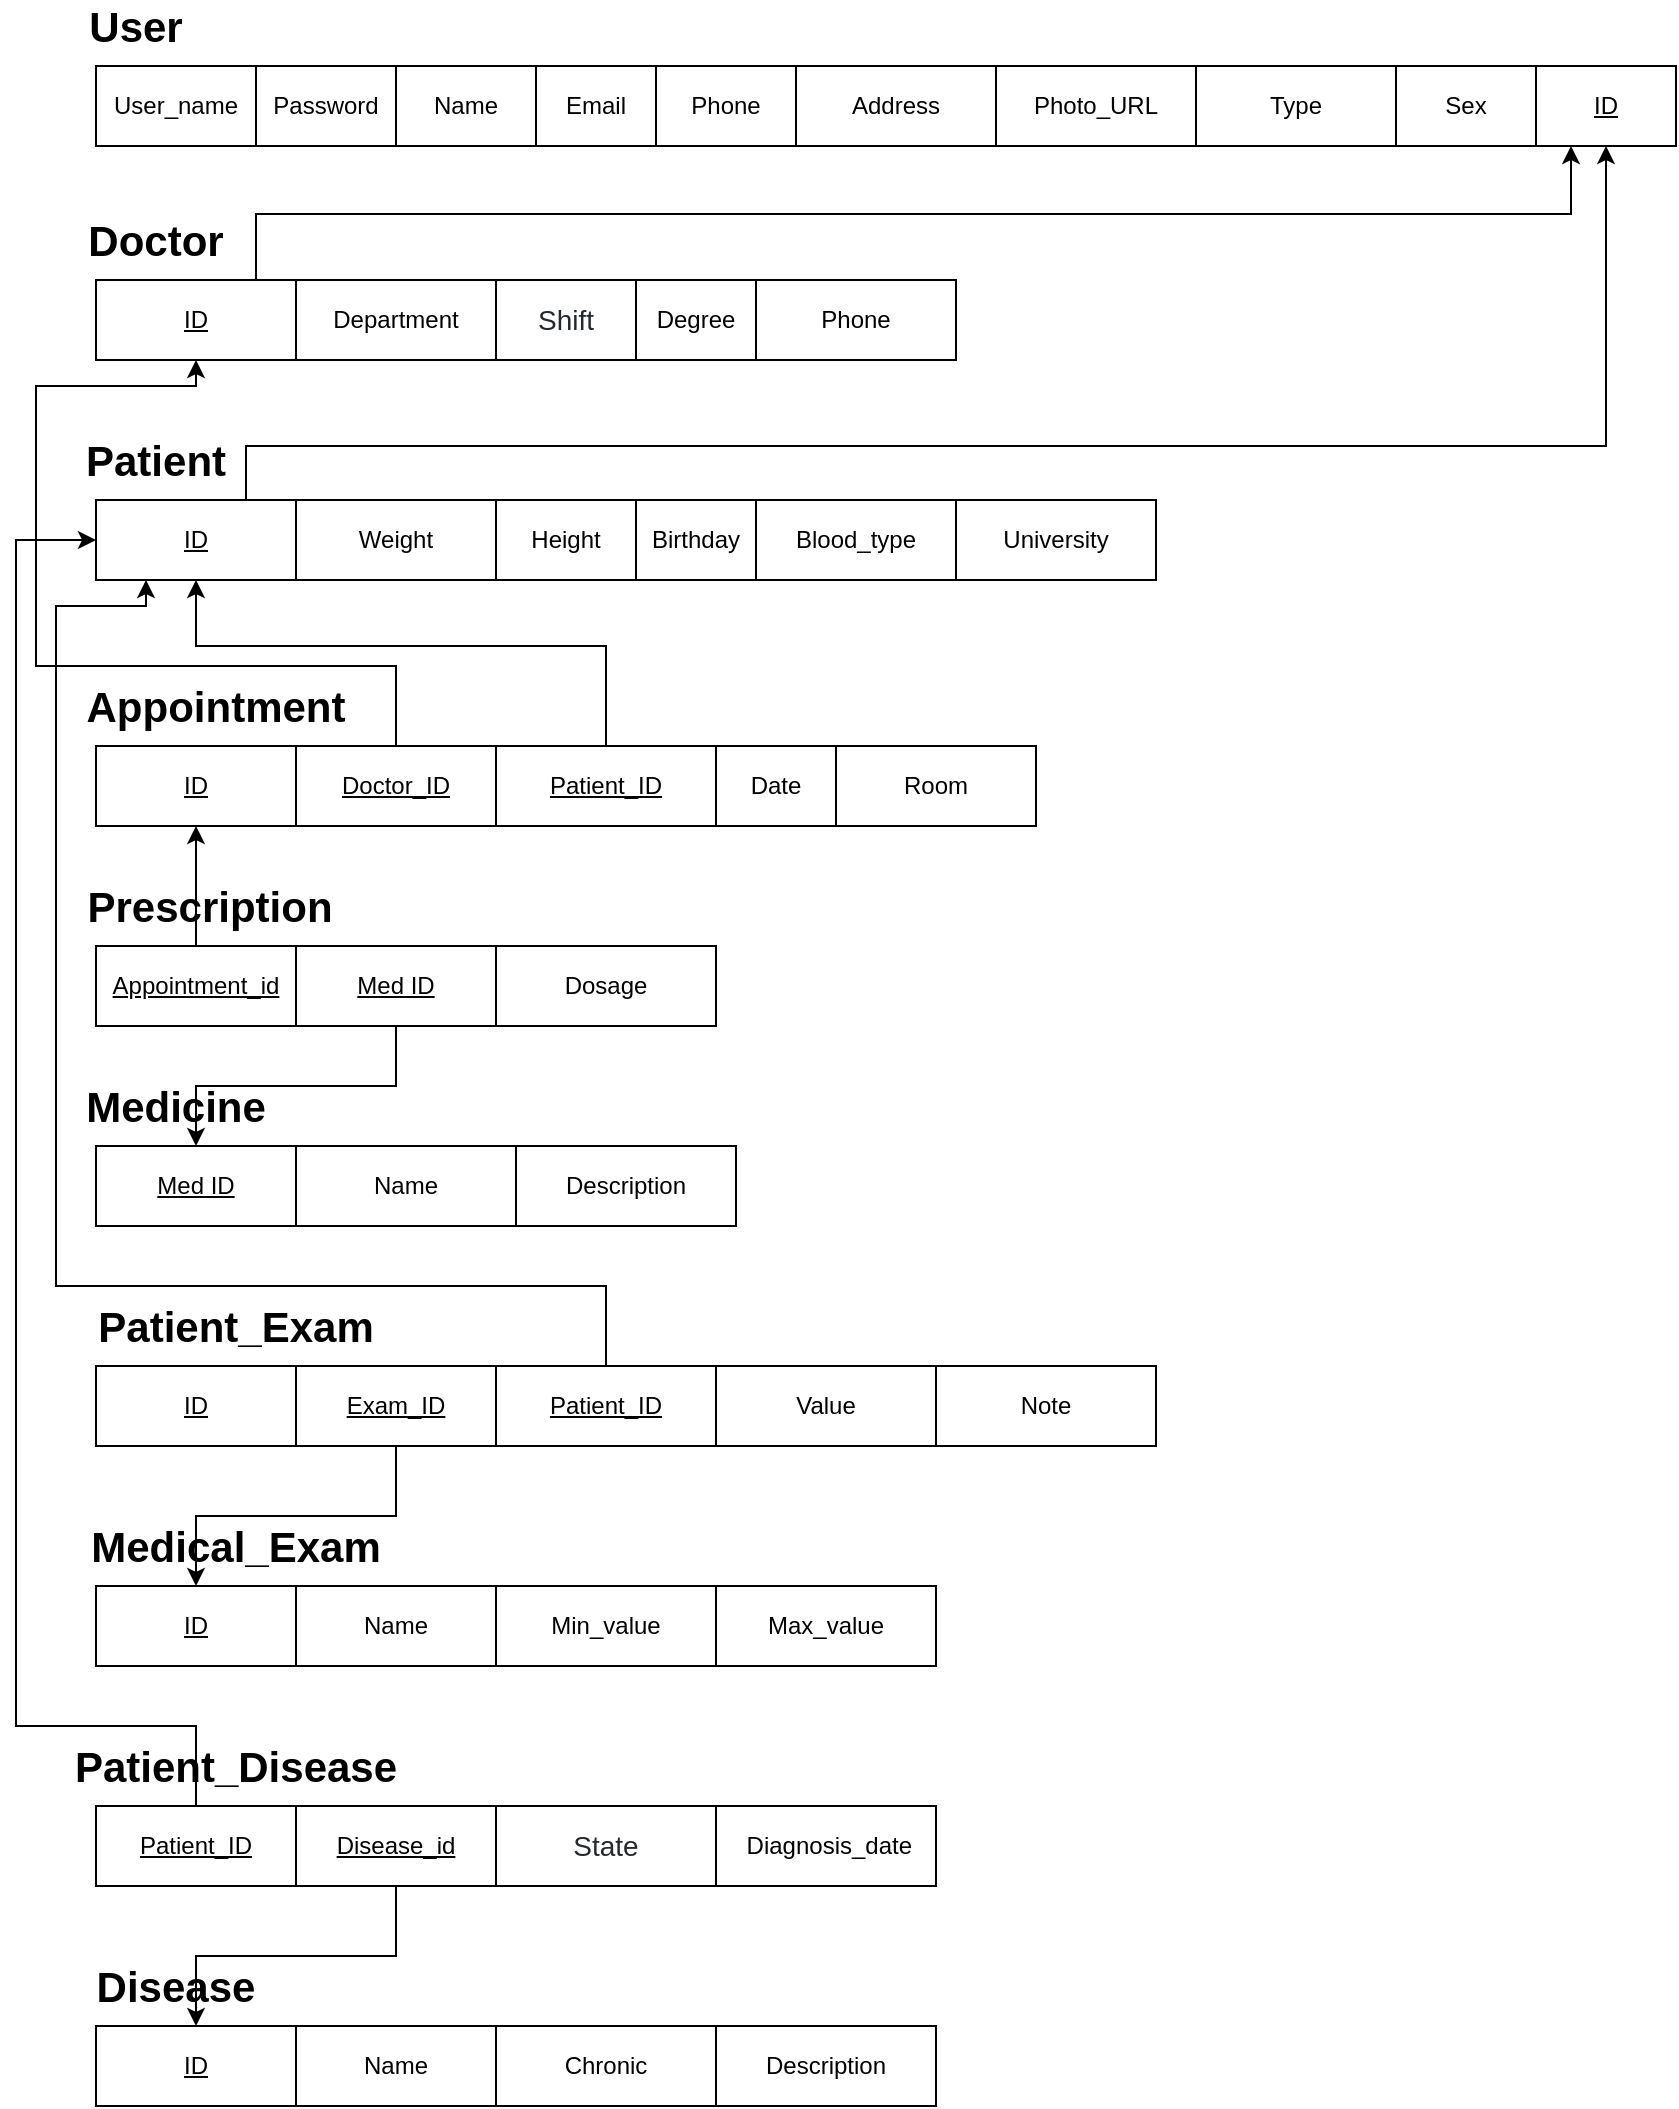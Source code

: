 <mxfile version="12.6.5" type="device"><diagram id="-kRyUf3ddAmx3tLAjkPr" name="Page-1"><mxGraphModel dx="1560" dy="445" grid="1" gridSize="10" guides="1" tooltips="1" connect="1" arrows="1" fold="1" page="1" pageScale="1" pageWidth="850" pageHeight="1100" math="0" shadow="0"><root><mxCell id="0"/><mxCell id="1" parent="0"/><mxCell id="xDuOd1kkshPUoi2rOFX1-1" value="User_name" style="whiteSpace=wrap;html=1;align=center;" parent="1" vertex="1"><mxGeometry x="40" y="40" width="80" height="40" as="geometry"/></mxCell><mxCell id="xDuOd1kkshPUoi2rOFX1-2" value="Password" style="whiteSpace=wrap;html=1;align=center;" parent="1" vertex="1"><mxGeometry x="120" y="40" width="70" height="40" as="geometry"/></mxCell><mxCell id="xDuOd1kkshPUoi2rOFX1-5" value="User" style="text;html=1;strokeColor=none;fillColor=none;align=center;verticalAlign=middle;whiteSpace=wrap;rounded=0;strokeWidth=1;fontSize=21;fontStyle=1" parent="1" vertex="1"><mxGeometry x="40" y="10" width="40" height="20" as="geometry"/></mxCell><mxCell id="xDuOd1kkshPUoi2rOFX1-6" value="Name" style="whiteSpace=wrap;html=1;align=center;" parent="1" vertex="1"><mxGeometry x="190" y="40" width="70" height="40" as="geometry"/></mxCell><mxCell id="xDuOd1kkshPUoi2rOFX1-7" value="Email" style="whiteSpace=wrap;html=1;align=center;" parent="1" vertex="1"><mxGeometry x="260" y="40" width="60" height="40" as="geometry"/></mxCell><mxCell id="xDuOd1kkshPUoi2rOFX1-8" value="Phone" style="whiteSpace=wrap;html=1;align=center;" parent="1" vertex="1"><mxGeometry x="320" y="40" width="70" height="40" as="geometry"/></mxCell><mxCell id="xDuOd1kkshPUoi2rOFX1-9" value="Address" style="whiteSpace=wrap;html=1;align=center;" parent="1" vertex="1"><mxGeometry x="390" y="40" width="100" height="40" as="geometry"/></mxCell><mxCell id="xDuOd1kkshPUoi2rOFX1-10" value="Photo_URL" style="whiteSpace=wrap;html=1;align=center;" parent="1" vertex="1"><mxGeometry x="490" y="40" width="100" height="40" as="geometry"/></mxCell><mxCell id="xDuOd1kkshPUoi2rOFX1-11" value="Type" style="whiteSpace=wrap;html=1;align=center;" parent="1" vertex="1"><mxGeometry x="590" y="40" width="100" height="40" as="geometry"/></mxCell><mxCell id="xDuOd1kkshPUoi2rOFX1-12" value="Sex" style="whiteSpace=wrap;html=1;align=center;" parent="1" vertex="1"><mxGeometry x="690" y="40" width="70" height="40" as="geometry"/></mxCell><mxCell id="xDuOd1kkshPUoi2rOFX1-26" style="edgeStyle=orthogonalEdgeStyle;rounded=0;orthogonalLoop=1;jettySize=auto;html=1;exitX=0.5;exitY=0;exitDx=0;exitDy=0;entryX=0.25;entryY=1;entryDx=0;entryDy=0;fontSize=21;" parent="1" source="xDuOd1kkshPUoi2rOFX1-15" target="xDuOd1kkshPUoi2rOFX1-25" edge="1"><mxGeometry relative="1" as="geometry"><Array as="points"><mxPoint x="120" y="147"/><mxPoint x="120" y="114"/><mxPoint x="778" y="114"/></Array></mxGeometry></mxCell><mxCell id="xDuOd1kkshPUoi2rOFX1-15" value="ID" style="whiteSpace=wrap;html=1;align=center;fontStyle=4" parent="1" vertex="1"><mxGeometry x="40" y="147" width="100" height="40" as="geometry"/></mxCell><mxCell id="xDuOd1kkshPUoi2rOFX1-16" value="Department" style="whiteSpace=wrap;html=1;align=center;" parent="1" vertex="1"><mxGeometry x="140" y="147" width="100" height="40" as="geometry"/></mxCell><mxCell id="xDuOd1kkshPUoi2rOFX1-17" value="Doctor" style="text;html=1;strokeColor=none;fillColor=none;align=center;verticalAlign=middle;whiteSpace=wrap;rounded=0;strokeWidth=1;fontSize=21;fontStyle=1" parent="1" vertex="1"><mxGeometry x="50" y="117" width="40" height="20" as="geometry"/></mxCell><mxCell id="xDuOd1kkshPUoi2rOFX1-18" value="&lt;span style=&quot;color: rgb(36 , 41 , 46) ; font-family: , &amp;#34;blinkmacsystemfont&amp;#34; , &amp;#34;segoe ui&amp;#34; , &amp;#34;helvetica&amp;#34; , &amp;#34;arial&amp;#34; , sans-serif , &amp;#34;apple color emoji&amp;#34; , &amp;#34;segoe ui emoji&amp;#34; ; font-size: 14px ; text-align: left ; background-color: rgb(255 , 255 , 255)&quot;&gt;Shift&lt;/span&gt;" style="whiteSpace=wrap;html=1;align=center;" parent="1" vertex="1"><mxGeometry x="240" y="147" width="70" height="40" as="geometry"/></mxCell><mxCell id="xDuOd1kkshPUoi2rOFX1-19" value="Degree" style="whiteSpace=wrap;html=1;align=center;" parent="1" vertex="1"><mxGeometry x="310" y="147" width="60" height="40" as="geometry"/></mxCell><mxCell id="xDuOd1kkshPUoi2rOFX1-20" value="Phone" style="whiteSpace=wrap;html=1;align=center;" parent="1" vertex="1"><mxGeometry x="370" y="147" width="100" height="40" as="geometry"/></mxCell><mxCell id="xDuOd1kkshPUoi2rOFX1-25" value="&lt;u&gt;ID&lt;/u&gt;" style="whiteSpace=wrap;html=1;align=center;" parent="1" vertex="1"><mxGeometry x="760" y="40" width="70" height="40" as="geometry"/></mxCell><mxCell id="xDuOd1kkshPUoi2rOFX1-33" style="edgeStyle=orthogonalEdgeStyle;rounded=0;orthogonalLoop=1;jettySize=auto;html=1;exitX=0.75;exitY=0;exitDx=0;exitDy=0;entryX=0.5;entryY=1;entryDx=0;entryDy=0;fontSize=21;" parent="1" source="xDuOd1kkshPUoi2rOFX1-27" target="xDuOd1kkshPUoi2rOFX1-25" edge="1"><mxGeometry relative="1" as="geometry"><Array as="points"><mxPoint x="115" y="230"/><mxPoint x="795" y="230"/></Array></mxGeometry></mxCell><mxCell id="xDuOd1kkshPUoi2rOFX1-27" value="ID" style="whiteSpace=wrap;html=1;align=center;fontStyle=4" parent="1" vertex="1"><mxGeometry x="40" y="257" width="100" height="40" as="geometry"/></mxCell><mxCell id="xDuOd1kkshPUoi2rOFX1-28" value="Weight" style="whiteSpace=wrap;html=1;align=center;" parent="1" vertex="1"><mxGeometry x="140" y="257" width="100" height="40" as="geometry"/></mxCell><mxCell id="xDuOd1kkshPUoi2rOFX1-29" value="Patient" style="text;html=1;strokeColor=none;fillColor=none;align=center;verticalAlign=middle;whiteSpace=wrap;rounded=0;strokeWidth=1;fontSize=21;fontStyle=1" parent="1" vertex="1"><mxGeometry x="50" y="227" width="40" height="20" as="geometry"/></mxCell><mxCell id="xDuOd1kkshPUoi2rOFX1-30" value="Height" style="whiteSpace=wrap;html=1;align=center;" parent="1" vertex="1"><mxGeometry x="240" y="257" width="70" height="40" as="geometry"/></mxCell><mxCell id="xDuOd1kkshPUoi2rOFX1-31" value="Birthday" style="whiteSpace=wrap;html=1;align=center;" parent="1" vertex="1"><mxGeometry x="310" y="257" width="60" height="40" as="geometry"/></mxCell><mxCell id="xDuOd1kkshPUoi2rOFX1-32" value="Blood_type" style="whiteSpace=wrap;html=1;align=center;" parent="1" vertex="1"><mxGeometry x="370" y="257" width="100" height="40" as="geometry"/></mxCell><mxCell id="xDuOd1kkshPUoi2rOFX1-34" value="ID" style="whiteSpace=wrap;html=1;align=center;fontStyle=4" parent="1" vertex="1"><mxGeometry x="40" y="380" width="100" height="40" as="geometry"/></mxCell><mxCell id="xDuOd1kkshPUoi2rOFX1-43" style="edgeStyle=orthogonalEdgeStyle;rounded=0;orthogonalLoop=1;jettySize=auto;html=1;exitX=0.5;exitY=0;exitDx=0;exitDy=0;entryX=0.5;entryY=1;entryDx=0;entryDy=0;fontSize=21;" parent="1" source="xDuOd1kkshPUoi2rOFX1-35" target="xDuOd1kkshPUoi2rOFX1-15" edge="1"><mxGeometry relative="1" as="geometry"><Array as="points"><mxPoint x="190" y="340"/><mxPoint x="10" y="340"/><mxPoint x="10" y="200"/><mxPoint x="90" y="200"/></Array></mxGeometry></mxCell><mxCell id="xDuOd1kkshPUoi2rOFX1-35" value="Doctor_ID" style="whiteSpace=wrap;html=1;align=center;fontStyle=4" parent="1" vertex="1"><mxGeometry x="140" y="380" width="100" height="40" as="geometry"/></mxCell><mxCell id="xDuOd1kkshPUoi2rOFX1-36" value="Appointment" style="text;html=1;strokeColor=none;fillColor=none;align=center;verticalAlign=middle;whiteSpace=wrap;rounded=0;strokeWidth=1;fontSize=21;fontStyle=1" parent="1" vertex="1"><mxGeometry x="80" y="350" width="40" height="20" as="geometry"/></mxCell><mxCell id="xDuOd1kkshPUoi2rOFX1-44" style="edgeStyle=orthogonalEdgeStyle;rounded=0;orthogonalLoop=1;jettySize=auto;html=1;exitX=0.5;exitY=0;exitDx=0;exitDy=0;entryX=0.5;entryY=1;entryDx=0;entryDy=0;fontSize=21;" parent="1" source="xDuOd1kkshPUoi2rOFX1-37" target="xDuOd1kkshPUoi2rOFX1-27" edge="1"><mxGeometry relative="1" as="geometry"><Array as="points"><mxPoint x="295" y="330"/><mxPoint x="90" y="330"/></Array></mxGeometry></mxCell><mxCell id="xDuOd1kkshPUoi2rOFX1-37" value="Patient_ID" style="whiteSpace=wrap;html=1;align=center;fontStyle=4" parent="1" vertex="1"><mxGeometry x="240" y="380" width="110" height="40" as="geometry"/></mxCell><mxCell id="xDuOd1kkshPUoi2rOFX1-38" value="Date" style="whiteSpace=wrap;html=1;align=center;" parent="1" vertex="1"><mxGeometry x="350" y="380" width="60" height="40" as="geometry"/></mxCell><mxCell id="xDuOd1kkshPUoi2rOFX1-39" value="Room" style="whiteSpace=wrap;html=1;align=center;" parent="1" vertex="1"><mxGeometry x="410" y="380" width="100" height="40" as="geometry"/></mxCell><mxCell id="xDuOd1kkshPUoi2rOFX1-40" value="University" style="whiteSpace=wrap;html=1;align=center;" parent="1" vertex="1"><mxGeometry x="470" y="257" width="100" height="40" as="geometry"/></mxCell><mxCell id="xDuOd1kkshPUoi2rOFX1-51" style="edgeStyle=orthogonalEdgeStyle;rounded=0;orthogonalLoop=1;jettySize=auto;html=1;exitX=0.5;exitY=0;exitDx=0;exitDy=0;entryX=0.5;entryY=1;entryDx=0;entryDy=0;fontSize=21;" parent="1" source="xDuOd1kkshPUoi2rOFX1-45" target="xDuOd1kkshPUoi2rOFX1-34" edge="1"><mxGeometry relative="1" as="geometry"/></mxCell><mxCell id="xDuOd1kkshPUoi2rOFX1-45" value="Appointment_id" style="whiteSpace=wrap;html=1;align=center;fontStyle=4" parent="1" vertex="1"><mxGeometry x="40" y="480" width="100" height="40" as="geometry"/></mxCell><mxCell id="xDuOd1kkshPUoi2rOFX1-56" style="edgeStyle=orthogonalEdgeStyle;rounded=0;orthogonalLoop=1;jettySize=auto;html=1;exitX=0.5;exitY=1;exitDx=0;exitDy=0;entryX=0.5;entryY=0;entryDx=0;entryDy=0;fontSize=21;" parent="1" source="xDuOd1kkshPUoi2rOFX1-46" target="xDuOd1kkshPUoi2rOFX1-53" edge="1"><mxGeometry relative="1" as="geometry"/></mxCell><mxCell id="xDuOd1kkshPUoi2rOFX1-46" value="Med ID" style="whiteSpace=wrap;html=1;align=center;fontStyle=4" parent="1" vertex="1"><mxGeometry x="140" y="480" width="100" height="40" as="geometry"/></mxCell><mxCell id="xDuOd1kkshPUoi2rOFX1-47" value="Prescription" style="text;html=1;strokeColor=none;fillColor=none;align=center;verticalAlign=middle;whiteSpace=wrap;rounded=0;strokeWidth=1;fontSize=21;fontStyle=1" parent="1" vertex="1"><mxGeometry x="77" y="450" width="40" height="20" as="geometry"/></mxCell><mxCell id="xDuOd1kkshPUoi2rOFX1-48" value="Dosage" style="whiteSpace=wrap;html=1;align=center;fontStyle=0" parent="1" vertex="1"><mxGeometry x="240" y="480" width="110" height="40" as="geometry"/></mxCell><mxCell id="xDuOd1kkshPUoi2rOFX1-53" value="Med ID" style="whiteSpace=wrap;html=1;align=center;fontStyle=4" parent="1" vertex="1"><mxGeometry x="40" y="580" width="100" height="40" as="geometry"/></mxCell><mxCell id="xDuOd1kkshPUoi2rOFX1-54" value="Medicine" style="text;html=1;strokeColor=none;fillColor=none;align=center;verticalAlign=middle;whiteSpace=wrap;rounded=0;strokeWidth=1;fontSize=21;fontStyle=1" parent="1" vertex="1"><mxGeometry x="60" y="550" width="40" height="20" as="geometry"/></mxCell><mxCell id="xDuOd1kkshPUoi2rOFX1-55" value="Name" style="whiteSpace=wrap;html=1;align=center;fontStyle=0" parent="1" vertex="1"><mxGeometry x="140" y="580" width="110" height="40" as="geometry"/></mxCell><mxCell id="xDuOd1kkshPUoi2rOFX1-57" value="ID" style="whiteSpace=wrap;html=1;align=center;fontStyle=4" parent="1" vertex="1"><mxGeometry x="40" y="690" width="100" height="40" as="geometry"/></mxCell><mxCell id="xDuOd1kkshPUoi2rOFX1-72" style="edgeStyle=orthogonalEdgeStyle;rounded=0;orthogonalLoop=1;jettySize=auto;html=1;exitX=0.5;exitY=1;exitDx=0;exitDy=0;entryX=0.5;entryY=0;entryDx=0;entryDy=0;fontSize=21;" parent="1" source="xDuOd1kkshPUoi2rOFX1-58" target="xDuOd1kkshPUoi2rOFX1-64" edge="1"><mxGeometry relative="1" as="geometry"/></mxCell><mxCell id="xDuOd1kkshPUoi2rOFX1-58" value="Exam_ID" style="whiteSpace=wrap;html=1;align=center;fontStyle=4" parent="1" vertex="1"><mxGeometry x="140" y="690" width="100" height="40" as="geometry"/></mxCell><mxCell id="xDuOd1kkshPUoi2rOFX1-59" value="Patient_Exam" style="text;html=1;strokeColor=none;fillColor=none;align=center;verticalAlign=middle;whiteSpace=wrap;rounded=0;strokeWidth=1;fontSize=21;fontStyle=1" parent="1" vertex="1"><mxGeometry x="90" y="660" width="40" height="20" as="geometry"/></mxCell><mxCell id="xDuOd1kkshPUoi2rOFX1-63" style="edgeStyle=orthogonalEdgeStyle;rounded=0;orthogonalLoop=1;jettySize=auto;html=1;exitX=0.5;exitY=0;exitDx=0;exitDy=0;entryX=0.25;entryY=1;entryDx=0;entryDy=0;fontSize=21;" parent="1" source="xDuOd1kkshPUoi2rOFX1-60" target="xDuOd1kkshPUoi2rOFX1-27" edge="1"><mxGeometry relative="1" as="geometry"><Array as="points"><mxPoint x="295" y="650"/><mxPoint x="20" y="650"/><mxPoint x="20" y="310"/><mxPoint x="65" y="310"/></Array></mxGeometry></mxCell><mxCell id="xDuOd1kkshPUoi2rOFX1-60" value="Patient_ID" style="whiteSpace=wrap;html=1;align=center;fontStyle=4" parent="1" vertex="1"><mxGeometry x="240" y="690" width="110" height="40" as="geometry"/></mxCell><mxCell id="xDuOd1kkshPUoi2rOFX1-61" value="Value" style="whiteSpace=wrap;html=1;align=center;fontStyle=0" parent="1" vertex="1"><mxGeometry x="350" y="690" width="110" height="40" as="geometry"/></mxCell><mxCell id="xDuOd1kkshPUoi2rOFX1-62" value="Note" style="whiteSpace=wrap;html=1;align=center;fontStyle=0" parent="1" vertex="1"><mxGeometry x="460" y="690" width="110" height="40" as="geometry"/></mxCell><mxCell id="xDuOd1kkshPUoi2rOFX1-64" value="ID" style="whiteSpace=wrap;html=1;align=center;fontStyle=4" parent="1" vertex="1"><mxGeometry x="40" y="800" width="100" height="40" as="geometry"/></mxCell><mxCell id="xDuOd1kkshPUoi2rOFX1-65" value="Name" style="whiteSpace=wrap;html=1;align=center;fontStyle=0" parent="1" vertex="1"><mxGeometry x="140" y="800" width="100" height="40" as="geometry"/></mxCell><mxCell id="xDuOd1kkshPUoi2rOFX1-66" value="Medical_Exam" style="text;html=1;strokeColor=none;fillColor=none;align=center;verticalAlign=middle;whiteSpace=wrap;rounded=0;strokeWidth=1;fontSize=21;fontStyle=1" parent="1" vertex="1"><mxGeometry x="90" y="770" width="40" height="20" as="geometry"/></mxCell><mxCell id="xDuOd1kkshPUoi2rOFX1-67" value="Min_value" style="whiteSpace=wrap;html=1;align=center;fontStyle=0" parent="1" vertex="1"><mxGeometry x="240" y="800" width="110" height="40" as="geometry"/></mxCell><mxCell id="xDuOd1kkshPUoi2rOFX1-68" value="Max_value" style="whiteSpace=wrap;html=1;align=center;fontStyle=0" parent="1" vertex="1"><mxGeometry x="350" y="800" width="110" height="40" as="geometry"/></mxCell><mxCell id="xDuOd1kkshPUoi2rOFX1-78" style="edgeStyle=orthogonalEdgeStyle;rounded=0;orthogonalLoop=1;jettySize=auto;html=1;exitX=0.5;exitY=0;exitDx=0;exitDy=0;entryX=0;entryY=0.5;entryDx=0;entryDy=0;fontSize=21;" parent="1" source="xDuOd1kkshPUoi2rOFX1-73" target="xDuOd1kkshPUoi2rOFX1-27" edge="1"><mxGeometry relative="1" as="geometry"><Array as="points"><mxPoint x="90" y="870"/><mxPoint y="870"/><mxPoint y="277"/></Array></mxGeometry></mxCell><mxCell id="xDuOd1kkshPUoi2rOFX1-73" value="Patient_ID" style="whiteSpace=wrap;html=1;align=center;fontStyle=4" parent="1" vertex="1"><mxGeometry x="40" y="910" width="100" height="40" as="geometry"/></mxCell><mxCell id="xDuOd1kkshPUoi2rOFX1-84" style="edgeStyle=orthogonalEdgeStyle;rounded=0;orthogonalLoop=1;jettySize=auto;html=1;exitX=0.5;exitY=1;exitDx=0;exitDy=0;entryX=0.5;entryY=0;entryDx=0;entryDy=0;fontSize=21;" parent="1" source="xDuOd1kkshPUoi2rOFX1-74" target="xDuOd1kkshPUoi2rOFX1-79" edge="1"><mxGeometry relative="1" as="geometry"/></mxCell><mxCell id="xDuOd1kkshPUoi2rOFX1-74" value="Disease_id" style="whiteSpace=wrap;html=1;align=center;fontStyle=4" parent="1" vertex="1"><mxGeometry x="140" y="910" width="100" height="40" as="geometry"/></mxCell><mxCell id="xDuOd1kkshPUoi2rOFX1-75" value="Patient_Disease" style="text;html=1;strokeColor=none;fillColor=none;align=center;verticalAlign=middle;whiteSpace=wrap;rounded=0;strokeWidth=1;fontSize=21;fontStyle=1" parent="1" vertex="1"><mxGeometry x="90" y="880" width="40" height="20" as="geometry"/></mxCell><mxCell id="xDuOd1kkshPUoi2rOFX1-76" value="&lt;span style=&quot;color: rgb(36 , 41 , 46) ; font-family: , &amp;#34;blinkmacsystemfont&amp;#34; , &amp;#34;segoe ui&amp;#34; , &amp;#34;helvetica&amp;#34; , &amp;#34;arial&amp;#34; , sans-serif , &amp;#34;apple color emoji&amp;#34; , &amp;#34;segoe ui emoji&amp;#34; ; font-size: 14px ; text-align: left ; background-color: rgb(255 , 255 , 255)&quot;&gt;State&lt;/span&gt;" style="whiteSpace=wrap;html=1;align=center;fontStyle=0" parent="1" vertex="1"><mxGeometry x="240" y="910" width="110" height="40" as="geometry"/></mxCell><mxCell id="xDuOd1kkshPUoi2rOFX1-77" value="&amp;nbsp;Diagnosis_date" style="whiteSpace=wrap;html=1;align=center;fontStyle=0" parent="1" vertex="1"><mxGeometry x="350" y="910" width="110" height="40" as="geometry"/></mxCell><mxCell id="xDuOd1kkshPUoi2rOFX1-79" value="ID" style="whiteSpace=wrap;html=1;align=center;fontStyle=4" parent="1" vertex="1"><mxGeometry x="40" y="1020" width="100" height="40" as="geometry"/></mxCell><mxCell id="xDuOd1kkshPUoi2rOFX1-80" value="Name" style="whiteSpace=wrap;html=1;align=center;fontStyle=0" parent="1" vertex="1"><mxGeometry x="140" y="1020" width="100" height="40" as="geometry"/></mxCell><mxCell id="xDuOd1kkshPUoi2rOFX1-81" value="Disease" style="text;html=1;strokeColor=none;fillColor=none;align=center;verticalAlign=middle;whiteSpace=wrap;rounded=0;strokeWidth=1;fontSize=21;fontStyle=1" parent="1" vertex="1"><mxGeometry x="60" y="990" width="40" height="20" as="geometry"/></mxCell><mxCell id="xDuOd1kkshPUoi2rOFX1-82" value="Chronic" style="whiteSpace=wrap;html=1;align=center;fontStyle=0" parent="1" vertex="1"><mxGeometry x="240" y="1020" width="110" height="40" as="geometry"/></mxCell><mxCell id="8CYQRG8yFv6ATKpP2piP-1" value="Description" style="whiteSpace=wrap;html=1;align=center;fontStyle=0" vertex="1" parent="1"><mxGeometry x="350" y="1020" width="110" height="40" as="geometry"/></mxCell><mxCell id="8CYQRG8yFv6ATKpP2piP-2" value="Description" style="whiteSpace=wrap;html=1;align=center;fontStyle=0" vertex="1" parent="1"><mxGeometry x="250" y="580" width="110" height="40" as="geometry"/></mxCell></root></mxGraphModel></diagram></mxfile>